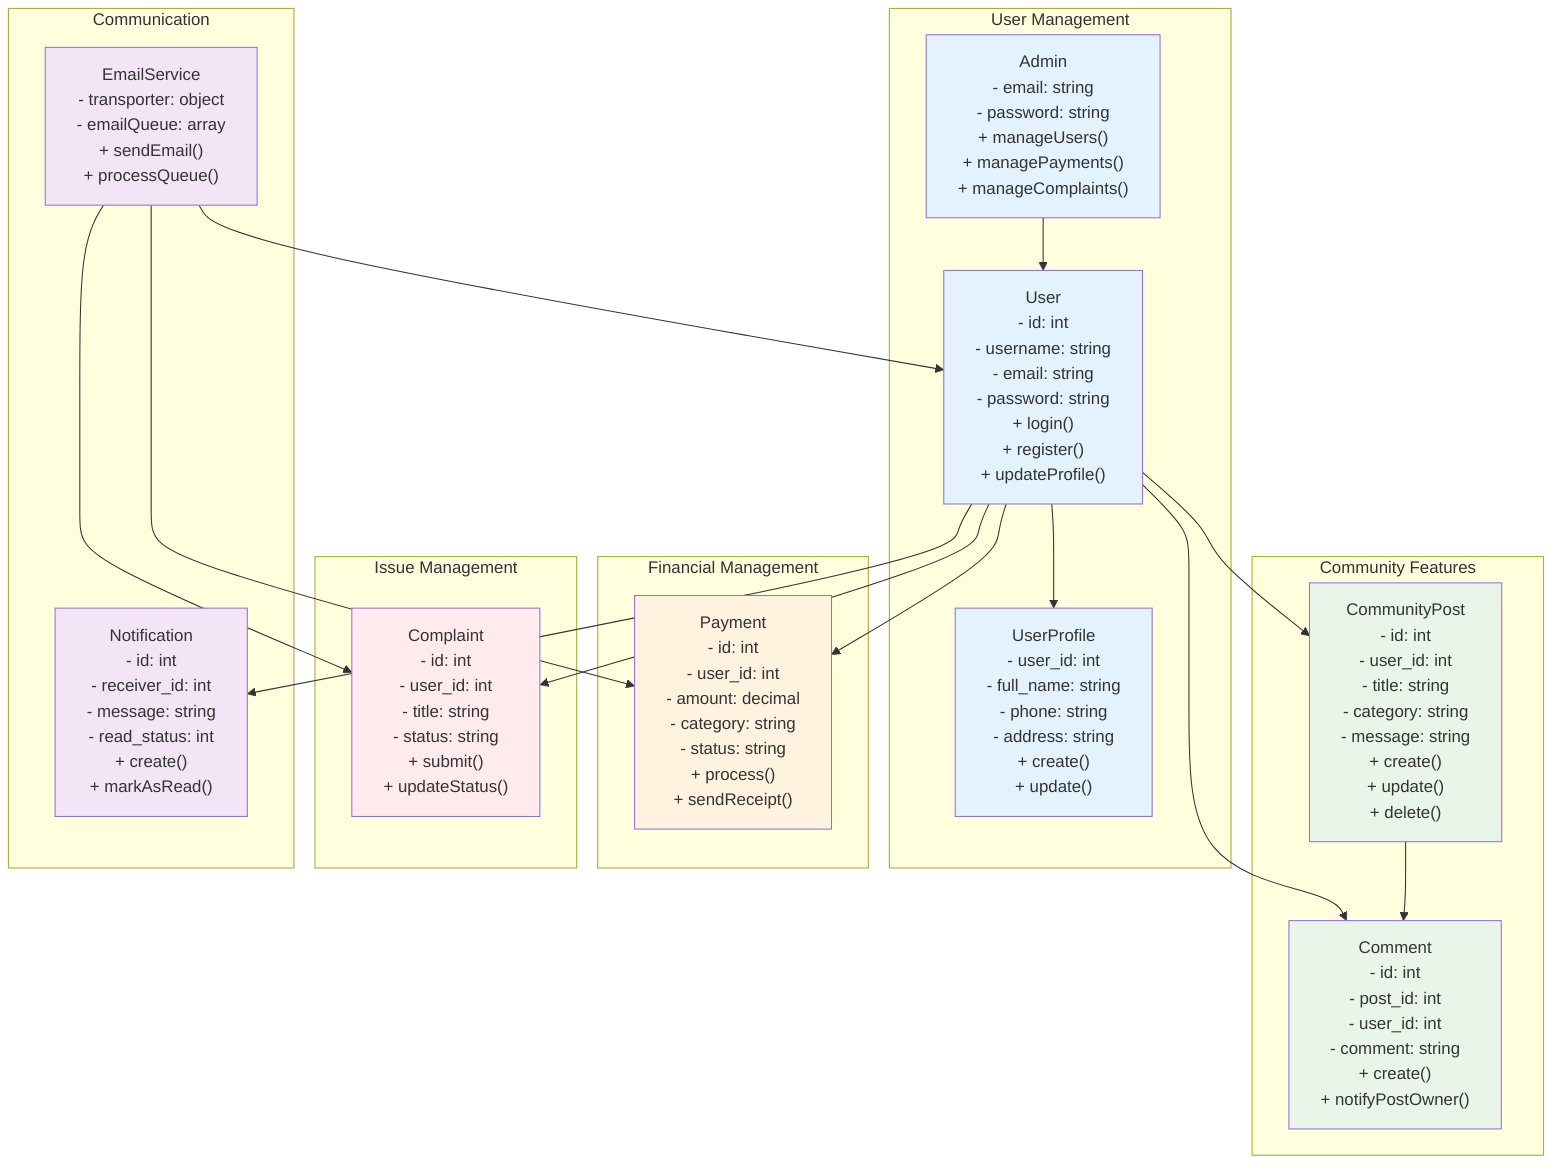 graph TD
    subgraph "User Management"
        User["User<br/>- id: int<br/>- username: string<br/>- email: string<br/>- password: string<br/>+ login()<br/>+ register()<br/>+ updateProfile()"]
        
        UserProfile["UserProfile<br/>- user_id: int<br/>- full_name: string<br/>- phone: string<br/>- address: string<br/>+ create()<br/>+ update()"]
        
        Admin["Admin<br/>- email: string<br/>- password: string<br/>+ manageUsers()<br/>+ managePayments()<br/>+ manageComplaints()"]
    end
    
    subgraph "Community Features"
        CommunityPost["CommunityPost<br/>- id: int<br/>- user_id: int<br/>- title: string<br/>- category: string<br/>- message: string<br/>+ create()<br/>+ update()<br/>+ delete()"]
        
        Comment["Comment<br/>- id: int<br/>- post_id: int<br/>- user_id: int<br/>- comment: string<br/>+ create()<br/>+ notifyPostOwner()"]
    end
    
    subgraph "Financial Management"
        Payment["Payment<br/>- id: int<br/>- user_id: int<br/>- amount: decimal<br/>- category: string<br/>- status: string<br/>+ process()<br/>+ sendReceipt()"]
    end
    
    subgraph "Issue Management"
        Complaint["Complaint<br/>- id: int<br/>- user_id: int<br/>- title: string<br/>- status: string<br/>+ submit()<br/>+ updateStatus()"]
    end
    
    subgraph "Communication"
        Notification["Notification<br/>- id: int<br/>- receiver_id: int<br/>- message: string<br/>- read_status: int<br/>+ create()<br/>+ markAsRead()"]
        
        EmailService["EmailService<br/>- transporter: object<br/>- emailQueue: array<br/>+ sendEmail()<br/>+ processQueue()"]
    end
    
    User --> UserProfile
    User --> CommunityPost
    User --> Comment
    User --> Payment
    User --> Complaint
    User --> Notification
    CommunityPost --> Comment
    EmailService --> User
    EmailService --> Payment
    EmailService --> Complaint
    Admin --> User
    
    classDef userClass fill:#e3f2fd
    classDef communityClass fill:#e8f5e8
    classDef financialClass fill:#fff3e0
    classDef issueClass fill:#ffebee
    classDef commClass fill:#f3e5f5
    
    class User,UserProfile,Admin userClass
    class CommunityPost,Comment communityClass
    class Payment financialClass
    class Complaint issueClass
    class Notification,EmailService commClass